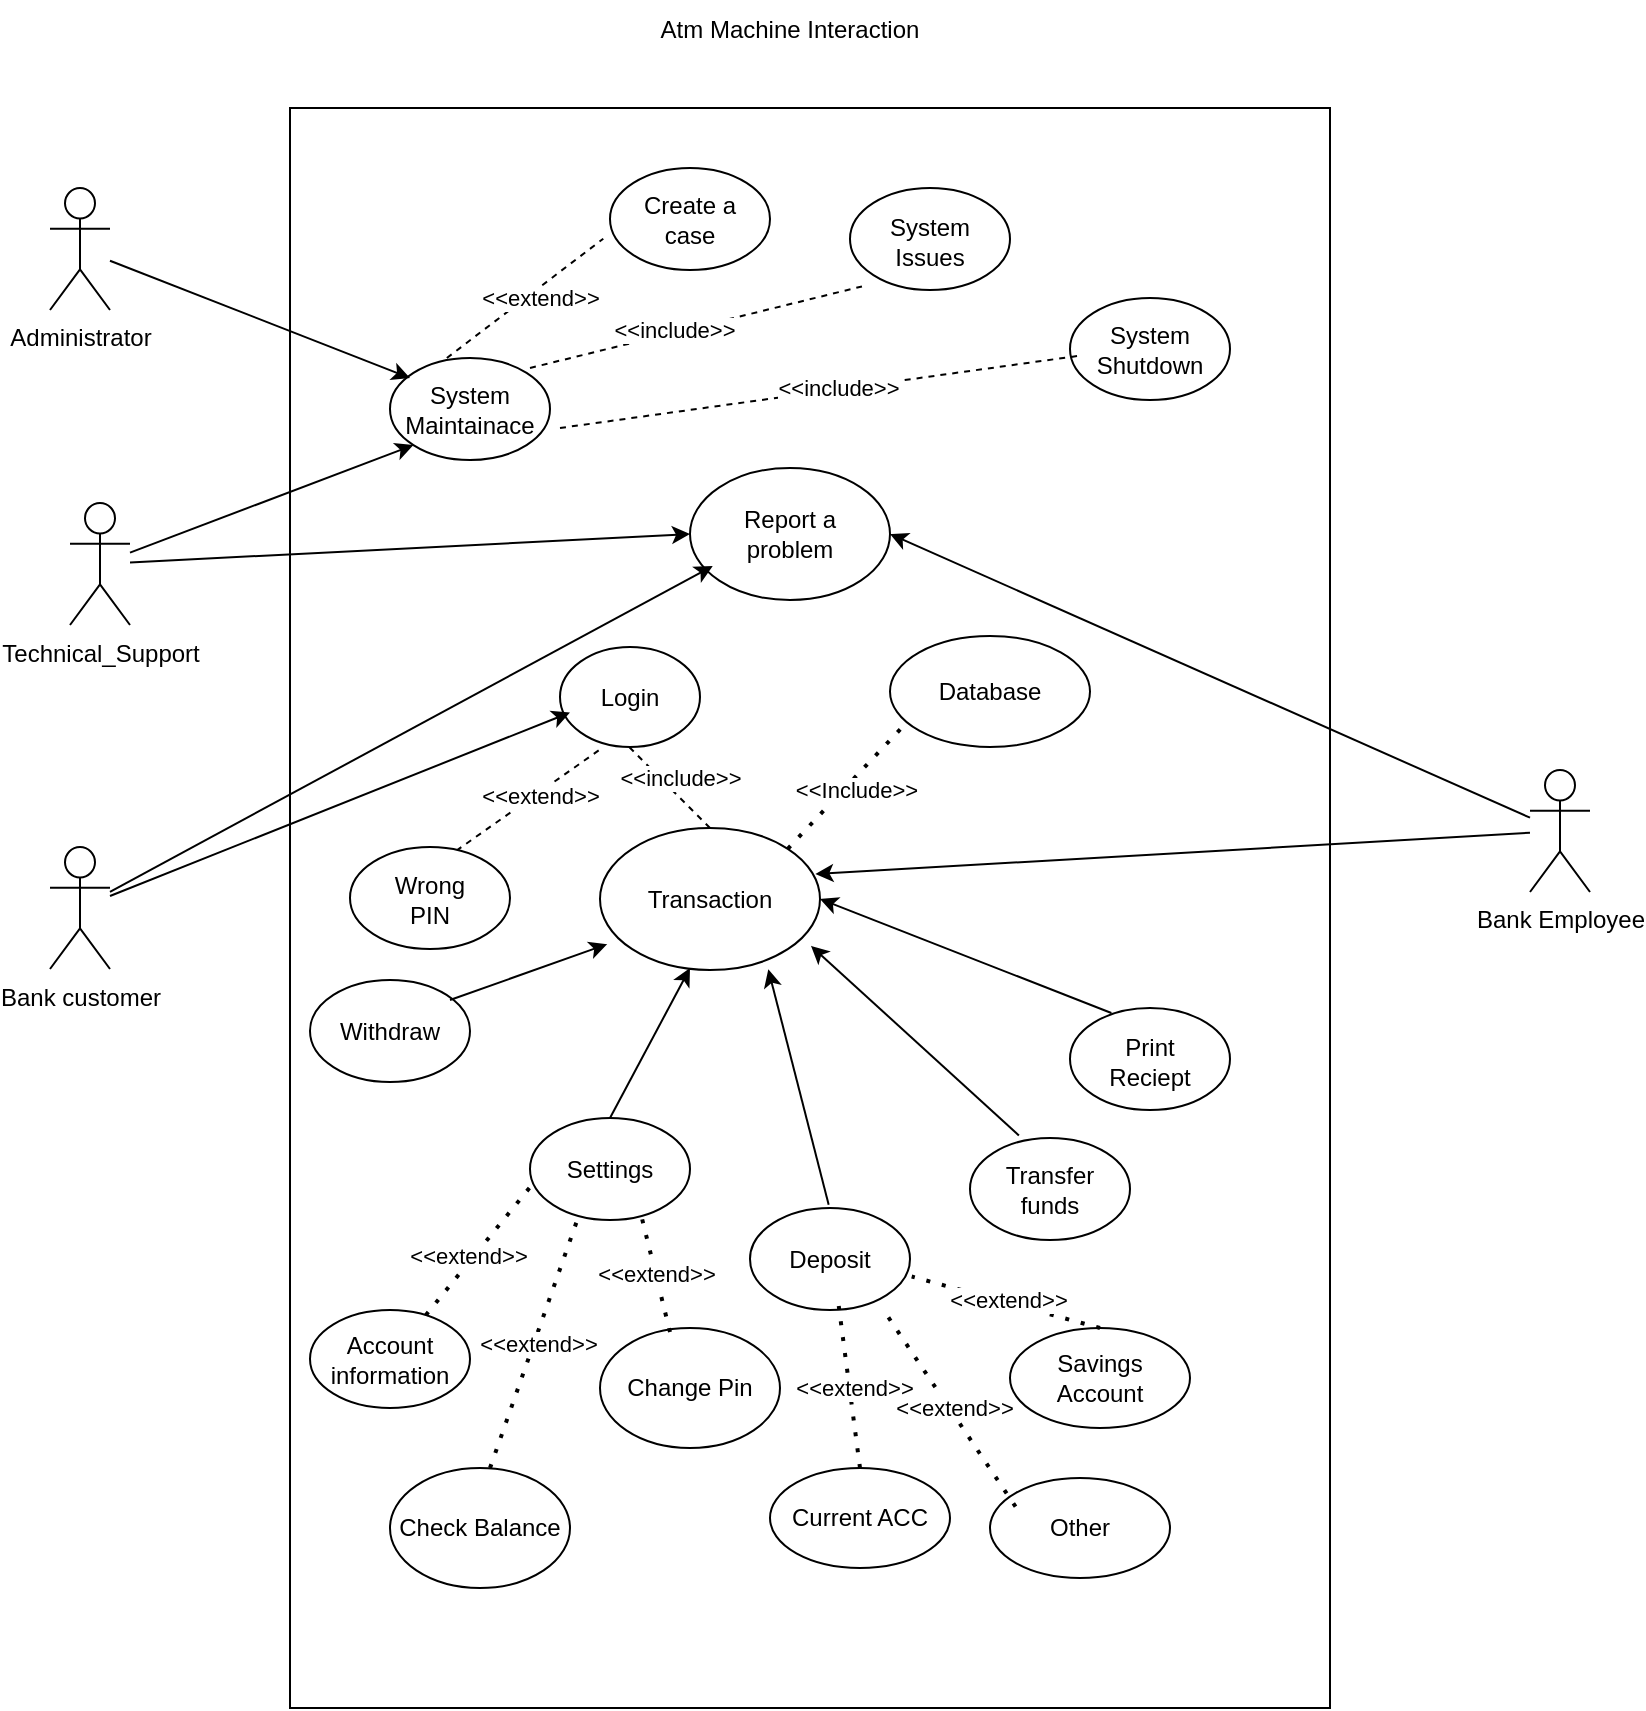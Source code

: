 <mxfile version="24.0.7" type="github">
  <diagram name="Page-1" id="ZiIrjjUfpxBY1qgTbnQB">
    <mxGraphModel dx="1905" dy="860" grid="1" gridSize="10" guides="1" tooltips="1" connect="1" arrows="1" fold="1" page="1" pageScale="1" pageWidth="850" pageHeight="1100" math="0" shadow="0">
      <root>
        <mxCell id="0" />
        <mxCell id="1" parent="0" />
        <mxCell id="37hNqnTq2d4b9dJ5f6-7-3" value="Bank customer" style="shape=umlActor;verticalLabelPosition=bottom;verticalAlign=top;html=1;outlineConnect=0;" vertex="1" parent="1">
          <mxGeometry x="40" y="433.5" width="30" height="61" as="geometry" />
        </mxCell>
        <mxCell id="37hNqnTq2d4b9dJ5f6-7-10" value="" style="rounded=0;whiteSpace=wrap;html=1;" vertex="1" parent="1">
          <mxGeometry x="160" y="64" width="520" height="800" as="geometry" />
        </mxCell>
        <mxCell id="37hNqnTq2d4b9dJ5f6-7-12" value="" style="ellipse;whiteSpace=wrap;html=1;" vertex="1" parent="1">
          <mxGeometry x="320" y="94" width="80" height="51" as="geometry" />
        </mxCell>
        <mxCell id="37hNqnTq2d4b9dJ5f6-7-13" value="" style="ellipse;whiteSpace=wrap;html=1;" vertex="1" parent="1">
          <mxGeometry x="440" y="104" width="80" height="51" as="geometry" />
        </mxCell>
        <mxCell id="37hNqnTq2d4b9dJ5f6-7-14" value="" style="ellipse;whiteSpace=wrap;html=1;" vertex="1" parent="1">
          <mxGeometry x="550" y="159" width="80" height="51" as="geometry" />
        </mxCell>
        <mxCell id="37hNqnTq2d4b9dJ5f6-7-15" value="" style="ellipse;whiteSpace=wrap;html=1;" vertex="1" parent="1">
          <mxGeometry x="210" y="189" width="80" height="51" as="geometry" />
        </mxCell>
        <mxCell id="37hNqnTq2d4b9dJ5f6-7-16" value="" style="ellipse;whiteSpace=wrap;html=1;" vertex="1" parent="1">
          <mxGeometry x="360" y="244" width="100" height="66" as="geometry" />
        </mxCell>
        <mxCell id="37hNqnTq2d4b9dJ5f6-7-17" value="" style="ellipse;whiteSpace=wrap;html=1;" vertex="1" parent="1">
          <mxGeometry x="315" y="424" width="110" height="71" as="geometry" />
        </mxCell>
        <mxCell id="37hNqnTq2d4b9dJ5f6-7-19" value="" style="ellipse;whiteSpace=wrap;html=1;" vertex="1" parent="1">
          <mxGeometry x="550" y="514" width="80" height="51" as="geometry" />
        </mxCell>
        <mxCell id="37hNqnTq2d4b9dJ5f6-7-20" value="" style="ellipse;whiteSpace=wrap;html=1;" vertex="1" parent="1">
          <mxGeometry x="390" y="614" width="80" height="51" as="geometry" />
        </mxCell>
        <mxCell id="37hNqnTq2d4b9dJ5f6-7-21" value="" style="ellipse;whiteSpace=wrap;html=1;" vertex="1" parent="1">
          <mxGeometry x="280" y="569" width="80" height="51" as="geometry" />
        </mxCell>
        <mxCell id="37hNqnTq2d4b9dJ5f6-7-22" value="" style="ellipse;whiteSpace=wrap;html=1;" vertex="1" parent="1">
          <mxGeometry x="170" y="500" width="80" height="51" as="geometry" />
        </mxCell>
        <mxCell id="37hNqnTq2d4b9dJ5f6-7-23" value="" style="ellipse;whiteSpace=wrap;html=1;" vertex="1" parent="1">
          <mxGeometry x="190" y="433.5" width="80" height="51" as="geometry" />
        </mxCell>
        <mxCell id="37hNqnTq2d4b9dJ5f6-7-24" value="" style="ellipse;whiteSpace=wrap;html=1;" vertex="1" parent="1">
          <mxGeometry x="500" y="579" width="80" height="51" as="geometry" />
        </mxCell>
        <mxCell id="37hNqnTq2d4b9dJ5f6-7-25" value="Report a problem" style="text;html=1;align=center;verticalAlign=middle;whiteSpace=wrap;rounded=0;" vertex="1" parent="1">
          <mxGeometry x="380" y="261.5" width="60" height="31" as="geometry" />
        </mxCell>
        <mxCell id="37hNqnTq2d4b9dJ5f6-7-26" value="System Maintainace" style="text;html=1;align=center;verticalAlign=middle;whiteSpace=wrap;rounded=0;" vertex="1" parent="1">
          <mxGeometry x="220" y="199" width="60" height="31" as="geometry" />
        </mxCell>
        <mxCell id="37hNqnTq2d4b9dJ5f6-7-27" value="Transaction" style="text;html=1;align=center;verticalAlign=middle;whiteSpace=wrap;rounded=0;" vertex="1" parent="1">
          <mxGeometry x="340" y="444" width="60" height="31" as="geometry" />
        </mxCell>
        <mxCell id="37hNqnTq2d4b9dJ5f6-7-28" value="Withdraw" style="text;html=1;align=center;verticalAlign=middle;whiteSpace=wrap;rounded=0;" vertex="1" parent="1">
          <mxGeometry x="180" y="510" width="60" height="31" as="geometry" />
        </mxCell>
        <mxCell id="37hNqnTq2d4b9dJ5f6-7-30" value="Deposit" style="text;html=1;align=center;verticalAlign=middle;whiteSpace=wrap;rounded=0;" vertex="1" parent="1">
          <mxGeometry x="400" y="624" width="60" height="31" as="geometry" />
        </mxCell>
        <mxCell id="37hNqnTq2d4b9dJ5f6-7-31" value="Transfer funds" style="text;html=1;align=center;verticalAlign=middle;whiteSpace=wrap;rounded=0;" vertex="1" parent="1">
          <mxGeometry x="510" y="589" width="60" height="31" as="geometry" />
        </mxCell>
        <mxCell id="37hNqnTq2d4b9dJ5f6-7-32" value="Print Reciept" style="text;html=1;align=center;verticalAlign=middle;whiteSpace=wrap;rounded=0;" vertex="1" parent="1">
          <mxGeometry x="560" y="525" width="60" height="31" as="geometry" />
        </mxCell>
        <mxCell id="37hNqnTq2d4b9dJ5f6-7-33" value="Wrong PIN" style="text;html=1;align=center;verticalAlign=middle;whiteSpace=wrap;rounded=0;" vertex="1" parent="1">
          <mxGeometry x="200" y="444" width="60" height="31" as="geometry" />
        </mxCell>
        <mxCell id="37hNqnTq2d4b9dJ5f6-7-34" value="Create a case" style="text;html=1;align=center;verticalAlign=middle;whiteSpace=wrap;rounded=0;" vertex="1" parent="1">
          <mxGeometry x="330" y="104" width="60" height="31" as="geometry" />
        </mxCell>
        <mxCell id="37hNqnTq2d4b9dJ5f6-7-35" value="System Issues" style="text;html=1;align=center;verticalAlign=middle;whiteSpace=wrap;rounded=0;" vertex="1" parent="1">
          <mxGeometry x="450" y="115" width="60" height="31" as="geometry" />
        </mxCell>
        <mxCell id="37hNqnTq2d4b9dJ5f6-7-36" value="System Shutdown" style="text;html=1;align=center;verticalAlign=middle;whiteSpace=wrap;rounded=0;" vertex="1" parent="1">
          <mxGeometry x="560" y="169" width="60" height="31" as="geometry" />
        </mxCell>
        <mxCell id="37hNqnTq2d4b9dJ5f6-7-37" value="" style="endArrow=classic;html=1;rounded=0;exitX=1;exitY=0;exitDx=0;exitDy=0;entryX=0.033;entryY=0.818;entryDx=0;entryDy=0;entryPerimeter=0;" edge="1" parent="1" source="37hNqnTq2d4b9dJ5f6-7-28" target="37hNqnTq2d4b9dJ5f6-7-17">
          <mxGeometry width="50" height="50" relative="1" as="geometry">
            <mxPoint x="270" y="544" as="sourcePoint" />
            <mxPoint x="320" y="494" as="targetPoint" />
          </mxGeometry>
        </mxCell>
        <mxCell id="37hNqnTq2d4b9dJ5f6-7-38" value="" style="endArrow=classic;html=1;rounded=0;exitX=0.5;exitY=0;exitDx=0;exitDy=0;" edge="1" parent="1" source="37hNqnTq2d4b9dJ5f6-7-21">
          <mxGeometry width="50" height="50" relative="1" as="geometry">
            <mxPoint x="310" y="624" as="sourcePoint" />
            <mxPoint x="360" y="494" as="targetPoint" />
          </mxGeometry>
        </mxCell>
        <mxCell id="37hNqnTq2d4b9dJ5f6-7-40" value="" style="endArrow=classic;html=1;rounded=0;entryX=0.765;entryY=0.995;entryDx=0;entryDy=0;entryPerimeter=0;exitX=0.489;exitY=-0.374;exitDx=0;exitDy=0;exitPerimeter=0;" edge="1" parent="1" source="37hNqnTq2d4b9dJ5f6-7-30" target="37hNqnTq2d4b9dJ5f6-7-17">
          <mxGeometry width="50" height="50" relative="1" as="geometry">
            <mxPoint x="380" y="564" as="sourcePoint" />
            <mxPoint x="440" y="524" as="targetPoint" />
          </mxGeometry>
        </mxCell>
        <mxCell id="37hNqnTq2d4b9dJ5f6-7-41" value="" style="endArrow=classic;html=1;rounded=0;exitX=0.241;exitY=-0.363;exitDx=0;exitDy=0;exitPerimeter=0;entryX=0.959;entryY=0.83;entryDx=0;entryDy=0;entryPerimeter=0;" edge="1" parent="1" source="37hNqnTq2d4b9dJ5f6-7-31" target="37hNqnTq2d4b9dJ5f6-7-17">
          <mxGeometry width="50" height="50" relative="1" as="geometry">
            <mxPoint x="480" y="564" as="sourcePoint" />
            <mxPoint x="530" y="514" as="targetPoint" />
          </mxGeometry>
        </mxCell>
        <mxCell id="37hNqnTq2d4b9dJ5f6-7-42" value="" style="endArrow=classic;html=1;rounded=0;exitX=0.178;exitY=-0.274;exitDx=0;exitDy=0;exitPerimeter=0;entryX=1;entryY=0.5;entryDx=0;entryDy=0;" edge="1" parent="1" source="37hNqnTq2d4b9dJ5f6-7-32" target="37hNqnTq2d4b9dJ5f6-7-17">
          <mxGeometry width="50" height="50" relative="1" as="geometry">
            <mxPoint x="470" y="504" as="sourcePoint" />
            <mxPoint x="520" y="454" as="targetPoint" />
          </mxGeometry>
        </mxCell>
        <mxCell id="37hNqnTq2d4b9dJ5f6-7-43" value="" style="endArrow=none;dashed=1;html=1;rounded=0;entryX=-0.042;entryY=0.693;entryDx=0;entryDy=0;entryPerimeter=0;exitX=1;exitY=0;exitDx=0;exitDy=0;" edge="1" parent="1" target="37hNqnTq2d4b9dJ5f6-7-12">
          <mxGeometry width="50" height="50" relative="1" as="geometry">
            <mxPoint x="238.431" y="189.001" as="sourcePoint" />
            <mxPoint x="370" y="154.2" as="targetPoint" />
            <Array as="points" />
          </mxGeometry>
        </mxCell>
        <mxCell id="37hNqnTq2d4b9dJ5f6-7-46" value="" style="ellipse;whiteSpace=wrap;html=1;" vertex="1" parent="1">
          <mxGeometry x="295" y="333.5" width="70" height="50" as="geometry" />
        </mxCell>
        <mxCell id="37hNqnTq2d4b9dJ5f6-7-47" value="Login" style="text;html=1;align=center;verticalAlign=middle;whiteSpace=wrap;rounded=0;" vertex="1" parent="1">
          <mxGeometry x="300" y="343" width="60" height="31" as="geometry" />
        </mxCell>
        <mxCell id="37hNqnTq2d4b9dJ5f6-7-50" value="" style="endArrow=none;dashed=1;html=1;rounded=0;entryX=-0.067;entryY=1.233;entryDx=0;entryDy=0;entryPerimeter=0;exitX=1;exitY=0;exitDx=0;exitDy=0;" edge="1" parent="1" target="37hNqnTq2d4b9dJ5f6-7-35">
          <mxGeometry width="50" height="50" relative="1" as="geometry">
            <mxPoint x="280" y="194" as="sourcePoint" />
            <mxPoint x="411" y="159" as="targetPoint" />
          </mxGeometry>
        </mxCell>
        <mxCell id="37hNqnTq2d4b9dJ5f6-7-51" value="&amp;lt;&amp;lt;include&amp;gt;&amp;gt;" style="edgeLabel;html=1;align=center;verticalAlign=middle;resizable=0;points=[];" vertex="1" connectable="0" parent="37hNqnTq2d4b9dJ5f6-7-50">
          <mxGeometry x="-0.132" y="1" relative="1" as="geometry">
            <mxPoint y="-1" as="offset" />
          </mxGeometry>
        </mxCell>
        <mxCell id="37hNqnTq2d4b9dJ5f6-7-52" value="" style="endArrow=none;dashed=1;html=1;rounded=0;exitX=0.239;exitY=1.362;exitDx=0;exitDy=0;exitPerimeter=0;entryX=0.67;entryY=0.03;entryDx=0;entryDy=0;entryPerimeter=0;" edge="1" parent="1" source="37hNqnTq2d4b9dJ5f6-7-47" target="37hNqnTq2d4b9dJ5f6-7-23">
          <mxGeometry width="50" height="50" relative="1" as="geometry">
            <mxPoint x="409.219" y="434.611" as="sourcePoint" />
            <mxPoint x="260" y="440" as="targetPoint" />
          </mxGeometry>
        </mxCell>
        <mxCell id="37hNqnTq2d4b9dJ5f6-7-53" value="&amp;lt;&amp;lt;extend&amp;gt;&amp;gt;" style="edgeLabel;html=1;align=center;verticalAlign=middle;resizable=0;points=[];" vertex="1" connectable="0" parent="37hNqnTq2d4b9dJ5f6-7-52">
          <mxGeometry x="-0.132" y="1" relative="1" as="geometry">
            <mxPoint as="offset" />
          </mxGeometry>
        </mxCell>
        <mxCell id="37hNqnTq2d4b9dJ5f6-7-54" value="" style="endArrow=none;dashed=1;html=1;rounded=0;exitX=0.5;exitY=0;exitDx=0;exitDy=0;entryX=0.478;entryY=1.278;entryDx=0;entryDy=0;entryPerimeter=0;" edge="1" parent="1" source="37hNqnTq2d4b9dJ5f6-7-17" target="37hNqnTq2d4b9dJ5f6-7-47">
          <mxGeometry width="50" height="50" relative="1" as="geometry">
            <mxPoint x="330" y="430.17" as="sourcePoint" />
            <mxPoint x="441" y="379.0" as="targetPoint" />
          </mxGeometry>
        </mxCell>
        <mxCell id="37hNqnTq2d4b9dJ5f6-7-55" value="&amp;lt;&amp;lt;include&amp;gt;&amp;gt;" style="edgeLabel;html=1;align=center;verticalAlign=middle;resizable=0;points=[];" vertex="1" connectable="0" parent="37hNqnTq2d4b9dJ5f6-7-54">
          <mxGeometry x="-0.132" y="1" relative="1" as="geometry">
            <mxPoint x="3" y="-8" as="offset" />
          </mxGeometry>
        </mxCell>
        <mxCell id="37hNqnTq2d4b9dJ5f6-7-58" value="" style="endArrow=none;dashed=1;html=1;rounded=0;exitX=1;exitY=0;exitDx=0;exitDy=0;entryX=0;entryY=0.5;entryDx=0;entryDy=0;" edge="1" parent="1">
          <mxGeometry width="50" height="50" relative="1" as="geometry">
            <mxPoint x="295" y="224" as="sourcePoint" />
            <mxPoint x="555" y="187.83" as="targetPoint" />
          </mxGeometry>
        </mxCell>
        <mxCell id="37hNqnTq2d4b9dJ5f6-7-59" value="&amp;lt;&amp;lt;extend&amp;gt;&amp;gt;" style="edgeLabel;html=1;align=center;verticalAlign=middle;resizable=0;points=[];" vertex="1" connectable="0" parent="37hNqnTq2d4b9dJ5f6-7-58">
          <mxGeometry x="-0.132" y="1" relative="1" as="geometry">
            <mxPoint x="-123" y="-49" as="offset" />
          </mxGeometry>
        </mxCell>
        <mxCell id="37hNqnTq2d4b9dJ5f6-7-61" value="&amp;lt;&amp;lt;include&amp;gt;&amp;gt;" style="edgeLabel;html=1;align=center;verticalAlign=middle;resizable=0;points=[];" vertex="1" connectable="0" parent="37hNqnTq2d4b9dJ5f6-7-58">
          <mxGeometry x="0.067" y="1" relative="1" as="geometry">
            <mxPoint as="offset" />
          </mxGeometry>
        </mxCell>
        <mxCell id="37hNqnTq2d4b9dJ5f6-7-1" value="Administrator" style="shape=umlActor;verticalLabelPosition=bottom;verticalAlign=top;html=1;outlineConnect=0;" vertex="1" parent="1">
          <mxGeometry x="40" y="104" width="30" height="61" as="geometry" />
        </mxCell>
        <mxCell id="37hNqnTq2d4b9dJ5f6-7-66" style="rounded=0;orthogonalLoop=1;jettySize=auto;html=1;entryX=0;entryY=0;entryDx=0;entryDy=0;" edge="1" parent="1" source="37hNqnTq2d4b9dJ5f6-7-1" target="37hNqnTq2d4b9dJ5f6-7-26">
          <mxGeometry relative="1" as="geometry" />
        </mxCell>
        <mxCell id="37hNqnTq2d4b9dJ5f6-7-67" style="rounded=0;orthogonalLoop=1;jettySize=auto;html=1;entryX=0;entryY=1;entryDx=0;entryDy=0;" edge="1" parent="1" source="37hNqnTq2d4b9dJ5f6-7-2" target="37hNqnTq2d4b9dJ5f6-7-15">
          <mxGeometry relative="1" as="geometry" />
        </mxCell>
        <mxCell id="37hNqnTq2d4b9dJ5f6-7-68" style="rounded=0;orthogonalLoop=1;jettySize=auto;html=1;entryX=0;entryY=0.5;entryDx=0;entryDy=0;" edge="1" parent="1" source="37hNqnTq2d4b9dJ5f6-7-2" target="37hNqnTq2d4b9dJ5f6-7-16">
          <mxGeometry relative="1" as="geometry" />
        </mxCell>
        <mxCell id="37hNqnTq2d4b9dJ5f6-7-2" value="Technical_Support" style="shape=umlActor;verticalLabelPosition=bottom;verticalAlign=top;html=1;outlineConnect=0;" vertex="1" parent="1">
          <mxGeometry x="50" y="261.5" width="30" height="61" as="geometry" />
        </mxCell>
        <mxCell id="37hNqnTq2d4b9dJ5f6-7-70" style="rounded=0;orthogonalLoop=1;jettySize=auto;html=1;entryX=-0.144;entryY=1.017;entryDx=0;entryDy=0;entryPerimeter=0;" edge="1" parent="1" source="37hNqnTq2d4b9dJ5f6-7-3" target="37hNqnTq2d4b9dJ5f6-7-25">
          <mxGeometry relative="1" as="geometry" />
        </mxCell>
        <mxCell id="37hNqnTq2d4b9dJ5f6-7-71" style="rounded=0;orthogonalLoop=1;jettySize=auto;html=1;entryX=0;entryY=0.75;entryDx=0;entryDy=0;" edge="1" parent="1" source="37hNqnTq2d4b9dJ5f6-7-3" target="37hNqnTq2d4b9dJ5f6-7-47">
          <mxGeometry relative="1" as="geometry" />
        </mxCell>
        <mxCell id="37hNqnTq2d4b9dJ5f6-7-6" value="Bank Employee" style="shape=umlActor;verticalLabelPosition=bottom;verticalAlign=top;html=1;outlineConnect=0;" vertex="1" parent="1">
          <mxGeometry x="780" y="395" width="30" height="61" as="geometry" />
        </mxCell>
        <mxCell id="37hNqnTq2d4b9dJ5f6-7-72" style="rounded=0;orthogonalLoop=1;jettySize=auto;html=1;entryX=1;entryY=0.5;entryDx=0;entryDy=0;" edge="1" parent="1" source="37hNqnTq2d4b9dJ5f6-7-6" target="37hNqnTq2d4b9dJ5f6-7-16">
          <mxGeometry relative="1" as="geometry" />
        </mxCell>
        <mxCell id="37hNqnTq2d4b9dJ5f6-7-73" style="rounded=0;orthogonalLoop=1;jettySize=auto;html=1;entryX=0.979;entryY=0.324;entryDx=0;entryDy=0;entryPerimeter=0;" edge="1" parent="1" source="37hNqnTq2d4b9dJ5f6-7-6" target="37hNqnTq2d4b9dJ5f6-7-17">
          <mxGeometry relative="1" as="geometry" />
        </mxCell>
        <mxCell id="37hNqnTq2d4b9dJ5f6-7-29" value="Settings" style="text;html=1;align=center;verticalAlign=middle;whiteSpace=wrap;rounded=0;" vertex="1" parent="1">
          <mxGeometry x="290" y="579" width="60" height="31" as="geometry" />
        </mxCell>
        <mxCell id="37hNqnTq2d4b9dJ5f6-7-75" value="Account information" style="ellipse;whiteSpace=wrap;html=1;" vertex="1" parent="1">
          <mxGeometry x="170" y="665" width="80" height="49" as="geometry" />
        </mxCell>
        <mxCell id="37hNqnTq2d4b9dJ5f6-7-77" value="Change Pin" style="ellipse;whiteSpace=wrap;html=1;" vertex="1" parent="1">
          <mxGeometry x="315" y="674" width="90" height="60" as="geometry" />
        </mxCell>
        <mxCell id="37hNqnTq2d4b9dJ5f6-7-78" value="Check Balance" style="ellipse;whiteSpace=wrap;html=1;" vertex="1" parent="1">
          <mxGeometry x="210" y="744" width="90" height="60" as="geometry" />
        </mxCell>
        <mxCell id="37hNqnTq2d4b9dJ5f6-7-81" style="rounded=0;orthogonalLoop=1;jettySize=auto;html=1;entryX=0.015;entryY=0.65;entryDx=0;entryDy=0;entryPerimeter=0;endArrow=none;dashed=1;dashPattern=1 3;strokeWidth=2;" edge="1" parent="1" source="37hNqnTq2d4b9dJ5f6-7-75" target="37hNqnTq2d4b9dJ5f6-7-21">
          <mxGeometry relative="1" as="geometry" />
        </mxCell>
        <mxCell id="37hNqnTq2d4b9dJ5f6-7-86" value="&amp;lt;&amp;lt;extend&amp;gt;&amp;gt;" style="edgeLabel;html=1;align=center;verticalAlign=middle;resizable=0;points=[];" vertex="1" connectable="0" parent="37hNqnTq2d4b9dJ5f6-7-81">
          <mxGeometry x="-0.149" y="3" relative="1" as="geometry">
            <mxPoint as="offset" />
          </mxGeometry>
        </mxCell>
        <mxCell id="37hNqnTq2d4b9dJ5f6-7-83" style="rounded=0;orthogonalLoop=1;jettySize=auto;html=1;entryX=0.241;entryY=1.246;entryDx=0;entryDy=0;entryPerimeter=0;endArrow=none;dashed=1;dashPattern=1 3;strokeWidth=2;" edge="1" parent="1" target="37hNqnTq2d4b9dJ5f6-7-29">
          <mxGeometry relative="1" as="geometry">
            <mxPoint x="260" y="744" as="sourcePoint" />
            <mxPoint x="313" y="678" as="targetPoint" />
          </mxGeometry>
        </mxCell>
        <mxCell id="37hNqnTq2d4b9dJ5f6-7-87" value="&amp;lt;&amp;lt;extend&amp;gt;&amp;gt;" style="edgeLabel;html=1;align=center;verticalAlign=middle;resizable=0;points=[];" vertex="1" connectable="0" parent="37hNqnTq2d4b9dJ5f6-7-83">
          <mxGeometry x="-0.01" y="-2" relative="1" as="geometry">
            <mxPoint as="offset" />
          </mxGeometry>
        </mxCell>
        <mxCell id="37hNqnTq2d4b9dJ5f6-7-85" style="rounded=0;orthogonalLoop=1;jettySize=auto;html=1;entryX=0.687;entryY=0.903;entryDx=0;entryDy=0;entryPerimeter=0;endArrow=none;dashed=1;dashPattern=1 3;strokeWidth=2;" edge="1" parent="1" target="37hNqnTq2d4b9dJ5f6-7-21">
          <mxGeometry relative="1" as="geometry">
            <mxPoint x="350" y="676" as="sourcePoint" />
            <mxPoint x="403" y="610" as="targetPoint" />
          </mxGeometry>
        </mxCell>
        <mxCell id="37hNqnTq2d4b9dJ5f6-7-88" value="&amp;lt;&amp;lt;extend&amp;gt;&amp;gt;" style="edgeLabel;html=1;align=center;verticalAlign=middle;resizable=0;points=[];" vertex="1" connectable="0" parent="37hNqnTq2d4b9dJ5f6-7-85">
          <mxGeometry x="-0.047" relative="1" as="geometry">
            <mxPoint as="offset" />
          </mxGeometry>
        </mxCell>
        <mxCell id="37hNqnTq2d4b9dJ5f6-7-92" value="Database" style="ellipse;whiteSpace=wrap;html=1;" vertex="1" parent="1">
          <mxGeometry x="460" y="328" width="100" height="55.5" as="geometry" />
        </mxCell>
        <mxCell id="37hNqnTq2d4b9dJ5f6-7-93" value="" style="endArrow=none;dashed=1;html=1;dashPattern=1 3;strokeWidth=2;rounded=0;entryX=0.086;entryY=0.774;entryDx=0;entryDy=0;entryPerimeter=0;exitX=1;exitY=0;exitDx=0;exitDy=0;" edge="1" parent="1" source="37hNqnTq2d4b9dJ5f6-7-17" target="37hNqnTq2d4b9dJ5f6-7-92">
          <mxGeometry width="50" height="50" relative="1" as="geometry">
            <mxPoint x="390" y="424" as="sourcePoint" />
            <mxPoint x="440" y="374" as="targetPoint" />
          </mxGeometry>
        </mxCell>
        <mxCell id="37hNqnTq2d4b9dJ5f6-7-94" value="&amp;lt;&amp;lt;Include&amp;gt;&amp;gt;" style="edgeLabel;html=1;align=center;verticalAlign=middle;resizable=0;points=[];" vertex="1" connectable="0" parent="37hNqnTq2d4b9dJ5f6-7-93">
          <mxGeometry x="0.02" y="-4" relative="1" as="geometry">
            <mxPoint as="offset" />
          </mxGeometry>
        </mxCell>
        <mxCell id="37hNqnTq2d4b9dJ5f6-7-99" value="Current ACC" style="ellipse;whiteSpace=wrap;html=1;" vertex="1" parent="1">
          <mxGeometry x="400" y="744" width="90" height="50" as="geometry" />
        </mxCell>
        <mxCell id="37hNqnTq2d4b9dJ5f6-7-100" value="Savings Account" style="ellipse;whiteSpace=wrap;html=1;" vertex="1" parent="1">
          <mxGeometry x="520" y="674" width="90" height="50" as="geometry" />
        </mxCell>
        <mxCell id="37hNqnTq2d4b9dJ5f6-7-101" style="rounded=0;orthogonalLoop=1;jettySize=auto;html=1;entryX=1.181;entryY=0.783;entryDx=0;entryDy=0;entryPerimeter=0;endArrow=none;dashed=1;dashPattern=1 3;strokeWidth=2;exitX=0.5;exitY=0;exitDx=0;exitDy=0;" edge="1" parent="1" source="37hNqnTq2d4b9dJ5f6-7-100" target="37hNqnTq2d4b9dJ5f6-7-30">
          <mxGeometry relative="1" as="geometry">
            <mxPoint x="270" y="754" as="sourcePoint" />
            <mxPoint x="314" y="628" as="targetPoint" />
          </mxGeometry>
        </mxCell>
        <mxCell id="37hNqnTq2d4b9dJ5f6-7-102" value="&amp;lt;&amp;lt;extend&amp;gt;&amp;gt;" style="edgeLabel;html=1;align=center;verticalAlign=middle;resizable=0;points=[];" vertex="1" connectable="0" parent="37hNqnTq2d4b9dJ5f6-7-101">
          <mxGeometry x="-0.01" y="-2" relative="1" as="geometry">
            <mxPoint as="offset" />
          </mxGeometry>
        </mxCell>
        <mxCell id="37hNqnTq2d4b9dJ5f6-7-103" style="rounded=0;orthogonalLoop=1;jettySize=auto;html=1;entryX=0.573;entryY=1.259;entryDx=0;entryDy=0;entryPerimeter=0;endArrow=none;dashed=1;dashPattern=1 3;strokeWidth=2;exitX=0.5;exitY=0;exitDx=0;exitDy=0;" edge="1" parent="1" source="37hNqnTq2d4b9dJ5f6-7-99" target="37hNqnTq2d4b9dJ5f6-7-30">
          <mxGeometry relative="1" as="geometry">
            <mxPoint x="280" y="764" as="sourcePoint" />
            <mxPoint x="324" y="638" as="targetPoint" />
          </mxGeometry>
        </mxCell>
        <mxCell id="37hNqnTq2d4b9dJ5f6-7-104" value="&amp;lt;&amp;lt;extend&amp;gt;&amp;gt;" style="edgeLabel;html=1;align=center;verticalAlign=middle;resizable=0;points=[];" vertex="1" connectable="0" parent="37hNqnTq2d4b9dJ5f6-7-103">
          <mxGeometry x="-0.01" y="-2" relative="1" as="geometry">
            <mxPoint as="offset" />
          </mxGeometry>
        </mxCell>
        <mxCell id="37hNqnTq2d4b9dJ5f6-7-105" value="Other" style="ellipse;whiteSpace=wrap;html=1;" vertex="1" parent="1">
          <mxGeometry x="510" y="749" width="90" height="50" as="geometry" />
        </mxCell>
        <mxCell id="37hNqnTq2d4b9dJ5f6-7-106" style="rounded=0;orthogonalLoop=1;jettySize=auto;html=1;entryX=0.947;entryY=1.327;entryDx=0;entryDy=0;entryPerimeter=0;endArrow=none;dashed=1;dashPattern=1 3;strokeWidth=2;exitX=0.142;exitY=0.287;exitDx=0;exitDy=0;exitPerimeter=0;" edge="1" parent="1" source="37hNqnTq2d4b9dJ5f6-7-105" target="37hNqnTq2d4b9dJ5f6-7-30">
          <mxGeometry relative="1" as="geometry">
            <mxPoint x="455" y="754" as="sourcePoint" />
            <mxPoint x="444" y="673" as="targetPoint" />
          </mxGeometry>
        </mxCell>
        <mxCell id="37hNqnTq2d4b9dJ5f6-7-107" value="&amp;lt;&amp;lt;extend&amp;gt;&amp;gt;" style="edgeLabel;html=1;align=center;verticalAlign=middle;resizable=0;points=[];" vertex="1" connectable="0" parent="37hNqnTq2d4b9dJ5f6-7-106">
          <mxGeometry x="-0.01" y="-2" relative="1" as="geometry">
            <mxPoint as="offset" />
          </mxGeometry>
        </mxCell>
        <mxCell id="37hNqnTq2d4b9dJ5f6-7-113" value="Atm Machine Interaction" style="text;html=1;align=center;verticalAlign=middle;whiteSpace=wrap;rounded=0;" vertex="1" parent="1">
          <mxGeometry x="310" y="10" width="200" height="30" as="geometry" />
        </mxCell>
      </root>
    </mxGraphModel>
  </diagram>
</mxfile>
